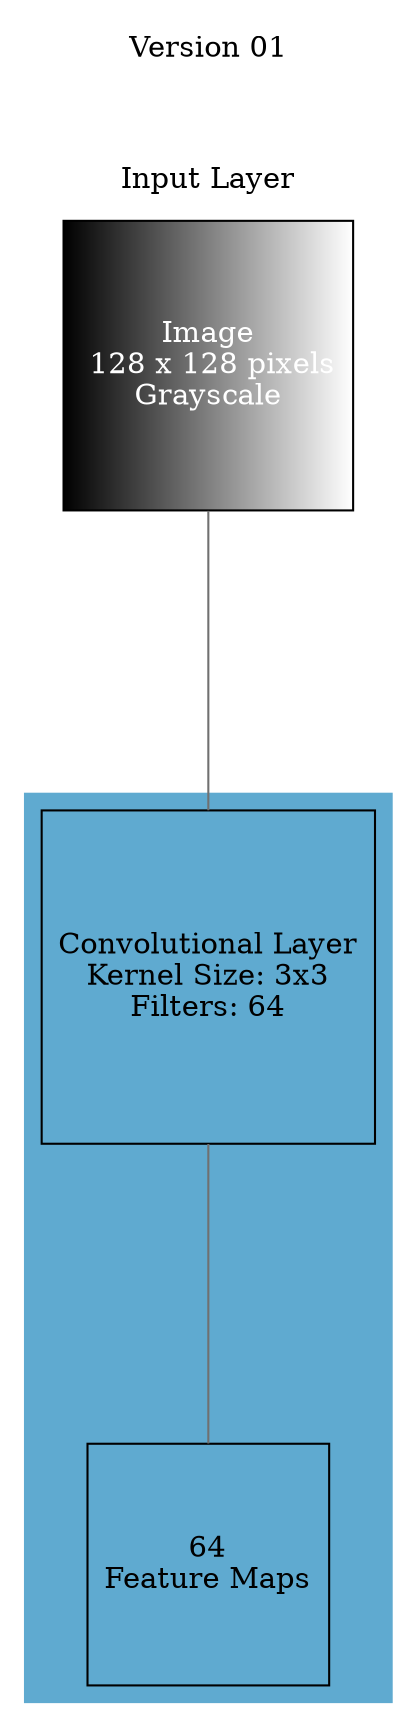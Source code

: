 digraph g {
	graph [nodesep=1 ranksep=2 splines=false]
	edge [arrowhead=none color="#707070"]
	subgraph cluster_input {
		node [fillcolor="black:white" fontcolor=white shape=square style=filled]
		color=white label="Version 01



Input Layer"
		1 [label="Image
 128 x 128 pixels
Grayscale" fontcolor=white]
	}
	conv_2 -> 2
	1 -> conv_2
	subgraph cluster_1 {
		color="#5faad0" style=filled
		conv_2 [label="Convolutional Layer
Kernel Size: 3x3
Filters: 64" shape=square]
		2 [label="64
Feature Maps" shape=square]
	}
	subgraph cluster_output {
	}
	arrowShape=none
}
